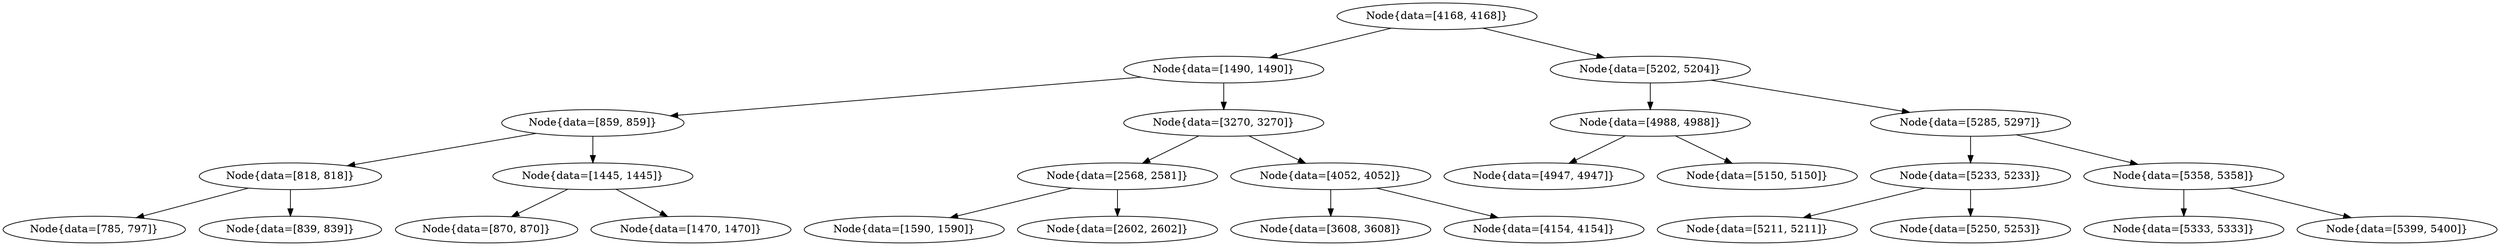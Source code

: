 digraph G{
817972350 [label="Node{data=[4168, 4168]}"]
817972350 -> 1362474073
1362474073 [label="Node{data=[1490, 1490]}"]
1362474073 -> 980880120
980880120 [label="Node{data=[859, 859]}"]
980880120 -> 2006869733
2006869733 [label="Node{data=[818, 818]}"]
2006869733 -> 1296445148
1296445148 [label="Node{data=[785, 797]}"]
2006869733 -> 825089105
825089105 [label="Node{data=[839, 839]}"]
980880120 -> 856633414
856633414 [label="Node{data=[1445, 1445]}"]
856633414 -> 933417356
933417356 [label="Node{data=[870, 870]}"]
856633414 -> 1265510762
1265510762 [label="Node{data=[1470, 1470]}"]
1362474073 -> 352234242
352234242 [label="Node{data=[3270, 3270]}"]
352234242 -> 1580807387
1580807387 [label="Node{data=[2568, 2581]}"]
1580807387 -> 2134290465
2134290465 [label="Node{data=[1590, 1590]}"]
1580807387 -> 1168765908
1168765908 [label="Node{data=[2602, 2602]}"]
352234242 -> 611247832
611247832 [label="Node{data=[4052, 4052]}"]
611247832 -> 870748514
870748514 [label="Node{data=[3608, 3608]}"]
611247832 -> 2031851655
2031851655 [label="Node{data=[4154, 4154]}"]
817972350 -> 1931932451
1931932451 [label="Node{data=[5202, 5204]}"]
1931932451 -> 539853753
539853753 [label="Node{data=[4988, 4988]}"]
539853753 -> 658991967
658991967 [label="Node{data=[4947, 4947]}"]
539853753 -> 37556368
37556368 [label="Node{data=[5150, 5150]}"]
1931932451 -> 1187402783
1187402783 [label="Node{data=[5285, 5297]}"]
1187402783 -> 179975989
179975989 [label="Node{data=[5233, 5233]}"]
179975989 -> 381397166
381397166 [label="Node{data=[5211, 5211]}"]
179975989 -> 2087228281
2087228281 [label="Node{data=[5250, 5253]}"]
1187402783 -> 150619719
150619719 [label="Node{data=[5358, 5358]}"]
150619719 -> 1403182066
1403182066 [label="Node{data=[5333, 5333]}"]
150619719 -> 404223984
404223984 [label="Node{data=[5399, 5400]}"]
}